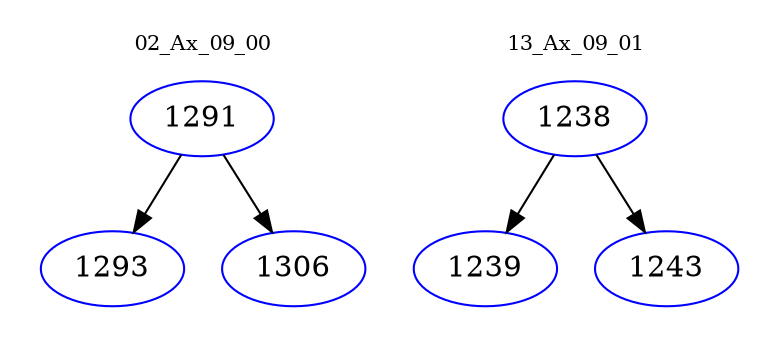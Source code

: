 digraph{
subgraph cluster_0 {
color = white
label = "02_Ax_09_00";
fontsize=10;
T0_1291 [label="1291", color="blue"]
T0_1291 -> T0_1293 [color="black"]
T0_1293 [label="1293", color="blue"]
T0_1291 -> T0_1306 [color="black"]
T0_1306 [label="1306", color="blue"]
}
subgraph cluster_1 {
color = white
label = "13_Ax_09_01";
fontsize=10;
T1_1238 [label="1238", color="blue"]
T1_1238 -> T1_1239 [color="black"]
T1_1239 [label="1239", color="blue"]
T1_1238 -> T1_1243 [color="black"]
T1_1243 [label="1243", color="blue"]
}
}
